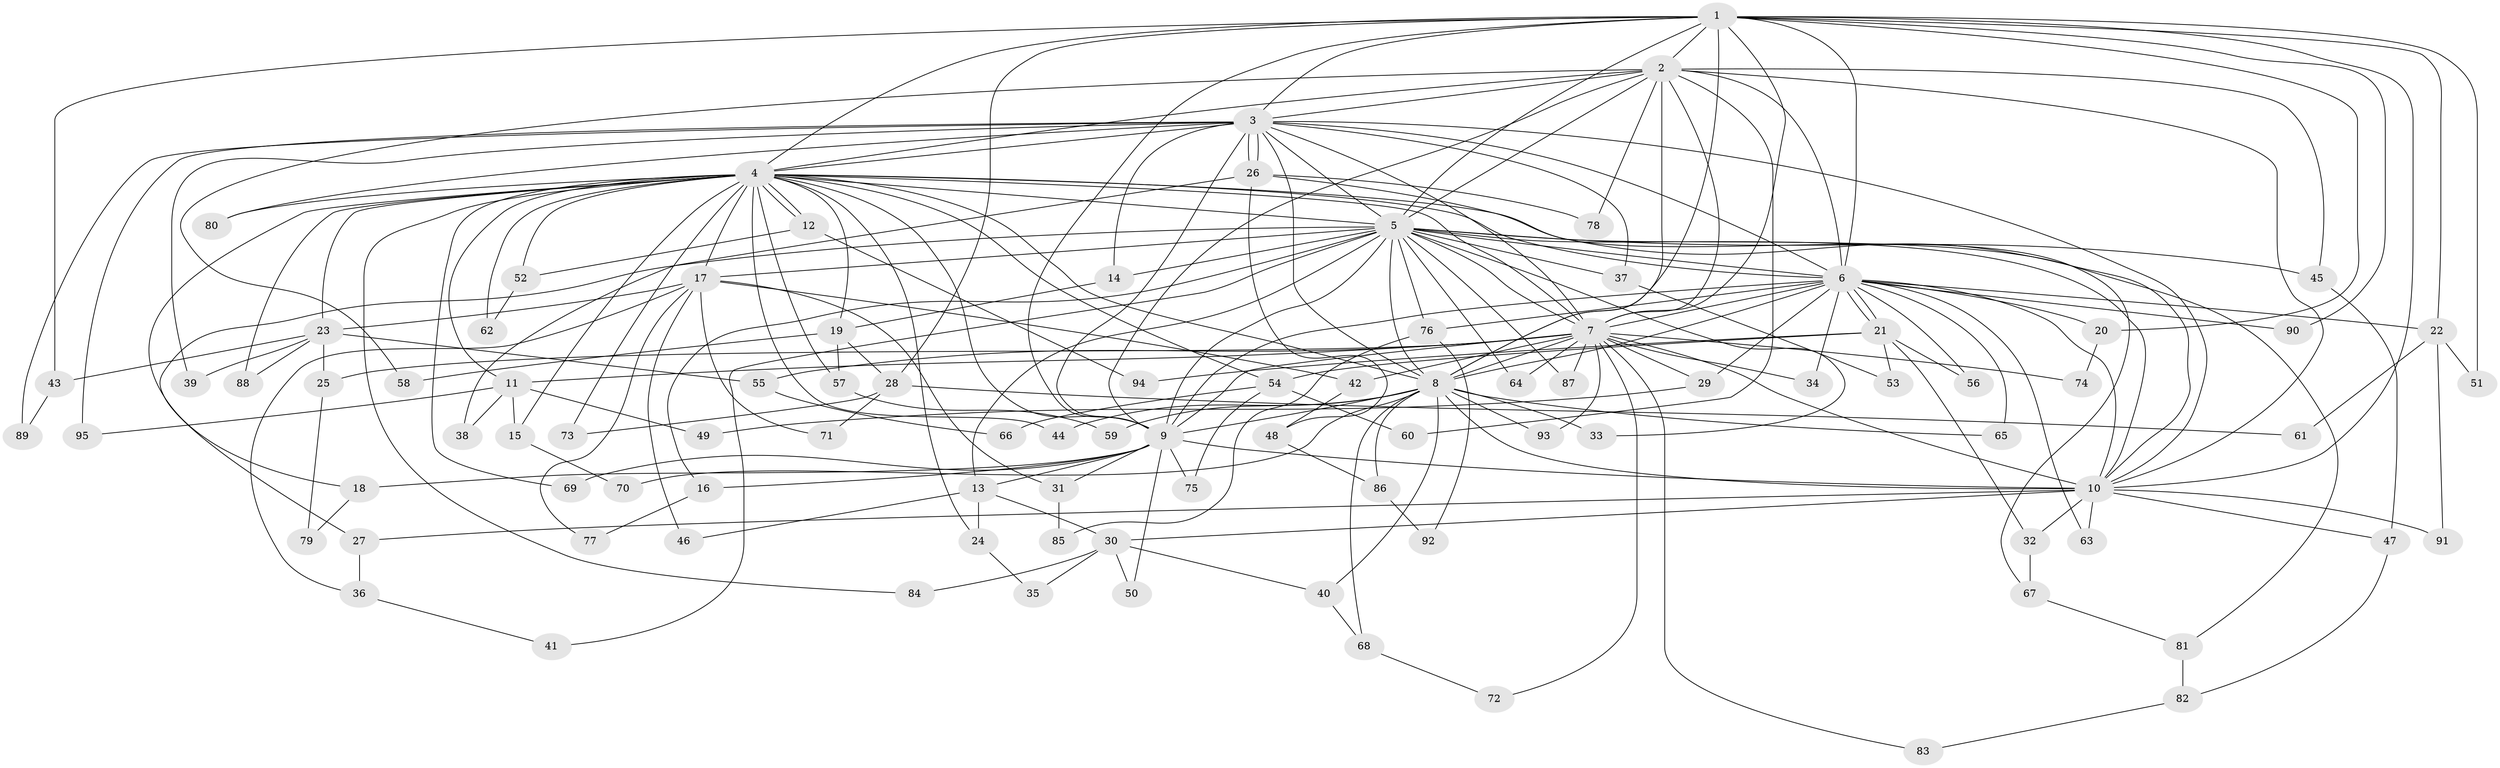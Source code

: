 // coarse degree distribution, {19: 0.02631578947368421, 2: 0.47368421052631576, 1: 0.13157894736842105, 10: 0.02631578947368421, 3: 0.07894736842105263, 5: 0.10526315789473684, 15: 0.02631578947368421, 12: 0.02631578947368421, 14: 0.02631578947368421, 4: 0.07894736842105263}
// Generated by graph-tools (version 1.1) at 2025/46/03/04/25 21:46:58]
// undirected, 95 vertices, 215 edges
graph export_dot {
graph [start="1"]
  node [color=gray90,style=filled];
  1;
  2;
  3;
  4;
  5;
  6;
  7;
  8;
  9;
  10;
  11;
  12;
  13;
  14;
  15;
  16;
  17;
  18;
  19;
  20;
  21;
  22;
  23;
  24;
  25;
  26;
  27;
  28;
  29;
  30;
  31;
  32;
  33;
  34;
  35;
  36;
  37;
  38;
  39;
  40;
  41;
  42;
  43;
  44;
  45;
  46;
  47;
  48;
  49;
  50;
  51;
  52;
  53;
  54;
  55;
  56;
  57;
  58;
  59;
  60;
  61;
  62;
  63;
  64;
  65;
  66;
  67;
  68;
  69;
  70;
  71;
  72;
  73;
  74;
  75;
  76;
  77;
  78;
  79;
  80;
  81;
  82;
  83;
  84;
  85;
  86;
  87;
  88;
  89;
  90;
  91;
  92;
  93;
  94;
  95;
  1 -- 2;
  1 -- 3;
  1 -- 4;
  1 -- 5;
  1 -- 6;
  1 -- 7;
  1 -- 8;
  1 -- 9;
  1 -- 10;
  1 -- 20;
  1 -- 22;
  1 -- 28;
  1 -- 43;
  1 -- 51;
  1 -- 90;
  2 -- 3;
  2 -- 4;
  2 -- 5;
  2 -- 6;
  2 -- 7;
  2 -- 8;
  2 -- 9;
  2 -- 10;
  2 -- 45;
  2 -- 58;
  2 -- 60;
  2 -- 78;
  3 -- 4;
  3 -- 5;
  3 -- 6;
  3 -- 7;
  3 -- 8;
  3 -- 9;
  3 -- 10;
  3 -- 14;
  3 -- 26;
  3 -- 26;
  3 -- 37;
  3 -- 39;
  3 -- 80;
  3 -- 89;
  3 -- 95;
  4 -- 5;
  4 -- 6;
  4 -- 7;
  4 -- 8;
  4 -- 9;
  4 -- 10;
  4 -- 11;
  4 -- 12;
  4 -- 12;
  4 -- 15;
  4 -- 17;
  4 -- 18;
  4 -- 19;
  4 -- 23;
  4 -- 24;
  4 -- 44;
  4 -- 52;
  4 -- 54;
  4 -- 57;
  4 -- 62;
  4 -- 69;
  4 -- 73;
  4 -- 80;
  4 -- 84;
  4 -- 88;
  5 -- 6;
  5 -- 7;
  5 -- 8;
  5 -- 9;
  5 -- 10;
  5 -- 13;
  5 -- 14;
  5 -- 16;
  5 -- 17;
  5 -- 27;
  5 -- 33;
  5 -- 37;
  5 -- 41;
  5 -- 45;
  5 -- 64;
  5 -- 76;
  5 -- 81;
  5 -- 87;
  6 -- 7;
  6 -- 8;
  6 -- 9;
  6 -- 10;
  6 -- 20;
  6 -- 21;
  6 -- 21;
  6 -- 22;
  6 -- 29;
  6 -- 34;
  6 -- 56;
  6 -- 63;
  6 -- 65;
  6 -- 76;
  6 -- 90;
  7 -- 8;
  7 -- 9;
  7 -- 10;
  7 -- 11;
  7 -- 25;
  7 -- 29;
  7 -- 34;
  7 -- 42;
  7 -- 55;
  7 -- 64;
  7 -- 72;
  7 -- 74;
  7 -- 83;
  7 -- 87;
  7 -- 93;
  8 -- 9;
  8 -- 10;
  8 -- 33;
  8 -- 40;
  8 -- 44;
  8 -- 59;
  8 -- 65;
  8 -- 68;
  8 -- 70;
  8 -- 86;
  8 -- 93;
  9 -- 10;
  9 -- 13;
  9 -- 16;
  9 -- 18;
  9 -- 31;
  9 -- 50;
  9 -- 69;
  9 -- 75;
  10 -- 27;
  10 -- 30;
  10 -- 32;
  10 -- 47;
  10 -- 63;
  10 -- 91;
  11 -- 15;
  11 -- 38;
  11 -- 49;
  11 -- 95;
  12 -- 52;
  12 -- 94;
  13 -- 24;
  13 -- 30;
  13 -- 46;
  14 -- 19;
  15 -- 70;
  16 -- 77;
  17 -- 23;
  17 -- 31;
  17 -- 36;
  17 -- 42;
  17 -- 46;
  17 -- 71;
  17 -- 77;
  18 -- 79;
  19 -- 28;
  19 -- 57;
  19 -- 58;
  20 -- 74;
  21 -- 32;
  21 -- 53;
  21 -- 54;
  21 -- 56;
  21 -- 94;
  22 -- 51;
  22 -- 61;
  22 -- 91;
  23 -- 25;
  23 -- 39;
  23 -- 43;
  23 -- 55;
  23 -- 88;
  24 -- 35;
  25 -- 79;
  26 -- 38;
  26 -- 48;
  26 -- 67;
  26 -- 78;
  27 -- 36;
  28 -- 61;
  28 -- 71;
  28 -- 73;
  29 -- 49;
  30 -- 35;
  30 -- 40;
  30 -- 50;
  30 -- 84;
  31 -- 85;
  32 -- 67;
  36 -- 41;
  37 -- 53;
  40 -- 68;
  42 -- 48;
  43 -- 89;
  45 -- 47;
  47 -- 82;
  48 -- 86;
  52 -- 62;
  54 -- 60;
  54 -- 66;
  54 -- 75;
  55 -- 66;
  57 -- 59;
  67 -- 81;
  68 -- 72;
  76 -- 85;
  76 -- 92;
  81 -- 82;
  82 -- 83;
  86 -- 92;
}
